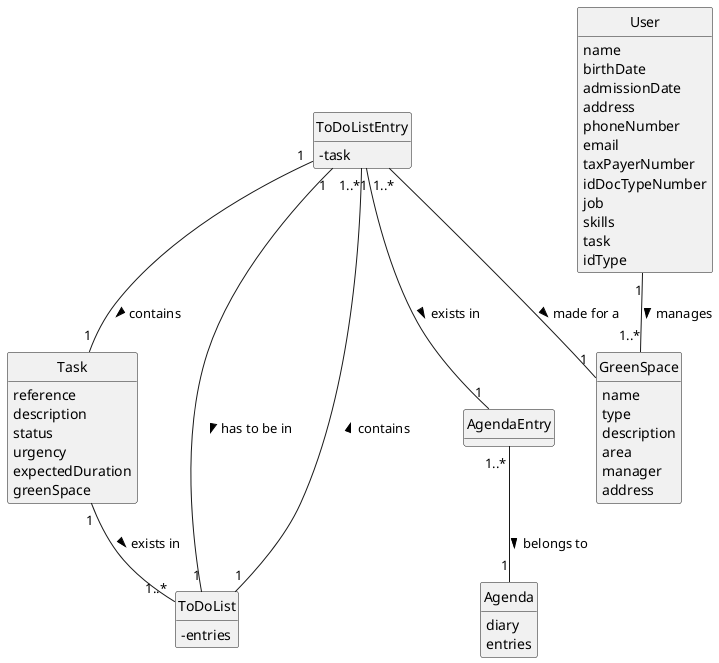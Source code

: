 @startuml
skinparam monochrome true
skinparam packageStyle rectangle
skinparam shadowing false
'skinparam linetype ortho
'left to right direction
skinparam classAttributeIconSize 0
hide circle
hide methods




class GreenSpace{
    name
    type
    description
    area
    manager
    address
}

class Agenda {
    diary
    entries
}

class ToDoListEntry {
    -task
}

class ToDoList {
    -entries
}


class Task {
    reference
    description
    status
    urgency
    expectedDuration
    greenSpace
}

class User {
   name
   birthDate
   admissionDate
   address
   phoneNumber
   email
   taxPayerNumber
   idDocTypeNumber
   job
   skills
   task
   idType
}


Task "1" -- "1..*" ToDoList : exists in >
ToDoList "1" -- "1..*" ToDoListEntry : contains >
ToDoListEntry "1" -- "1" Task : contains >
ToDoListEntry "1" -- "1" AgendaEntry : exists in >
ToDoListEntry "1..*" -- "1" GreenSpace : made for a >
AgendaEntry "1..*" -- "1" Agenda : belongs to >
ToDoListEntry "1" -- "1" ToDoList : has to be in >
User "1" -- "1..*" GreenSpace : manages >

@enduml

